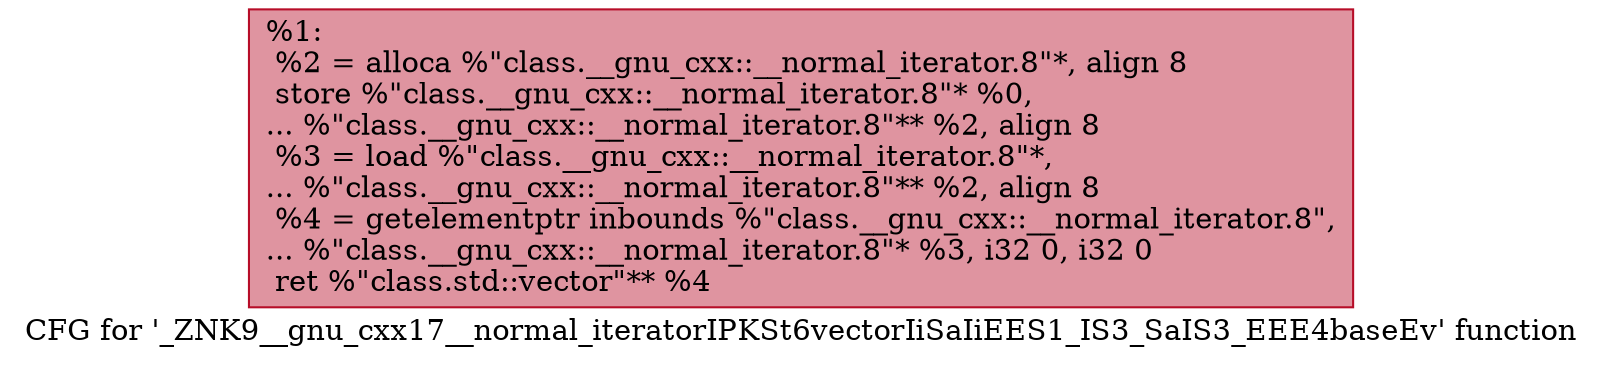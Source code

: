 digraph "CFG for '_ZNK9__gnu_cxx17__normal_iteratorIPKSt6vectorIiSaIiEES1_IS3_SaIS3_EEE4baseEv' function" {
	label="CFG for '_ZNK9__gnu_cxx17__normal_iteratorIPKSt6vectorIiSaIiEES1_IS3_SaIS3_EEE4baseEv' function";

	Node0x559aeaaf0280 [shape=record,color="#b70d28ff", style=filled, fillcolor="#b70d2870",label="{%1:\l  %2 = alloca %\"class.__gnu_cxx::__normal_iterator.8\"*, align 8\l  store %\"class.__gnu_cxx::__normal_iterator.8\"* %0,\l... %\"class.__gnu_cxx::__normal_iterator.8\"** %2, align 8\l  %3 = load %\"class.__gnu_cxx::__normal_iterator.8\"*,\l... %\"class.__gnu_cxx::__normal_iterator.8\"** %2, align 8\l  %4 = getelementptr inbounds %\"class.__gnu_cxx::__normal_iterator.8\",\l... %\"class.__gnu_cxx::__normal_iterator.8\"* %3, i32 0, i32 0\l  ret %\"class.std::vector\"** %4\l}"];
}
